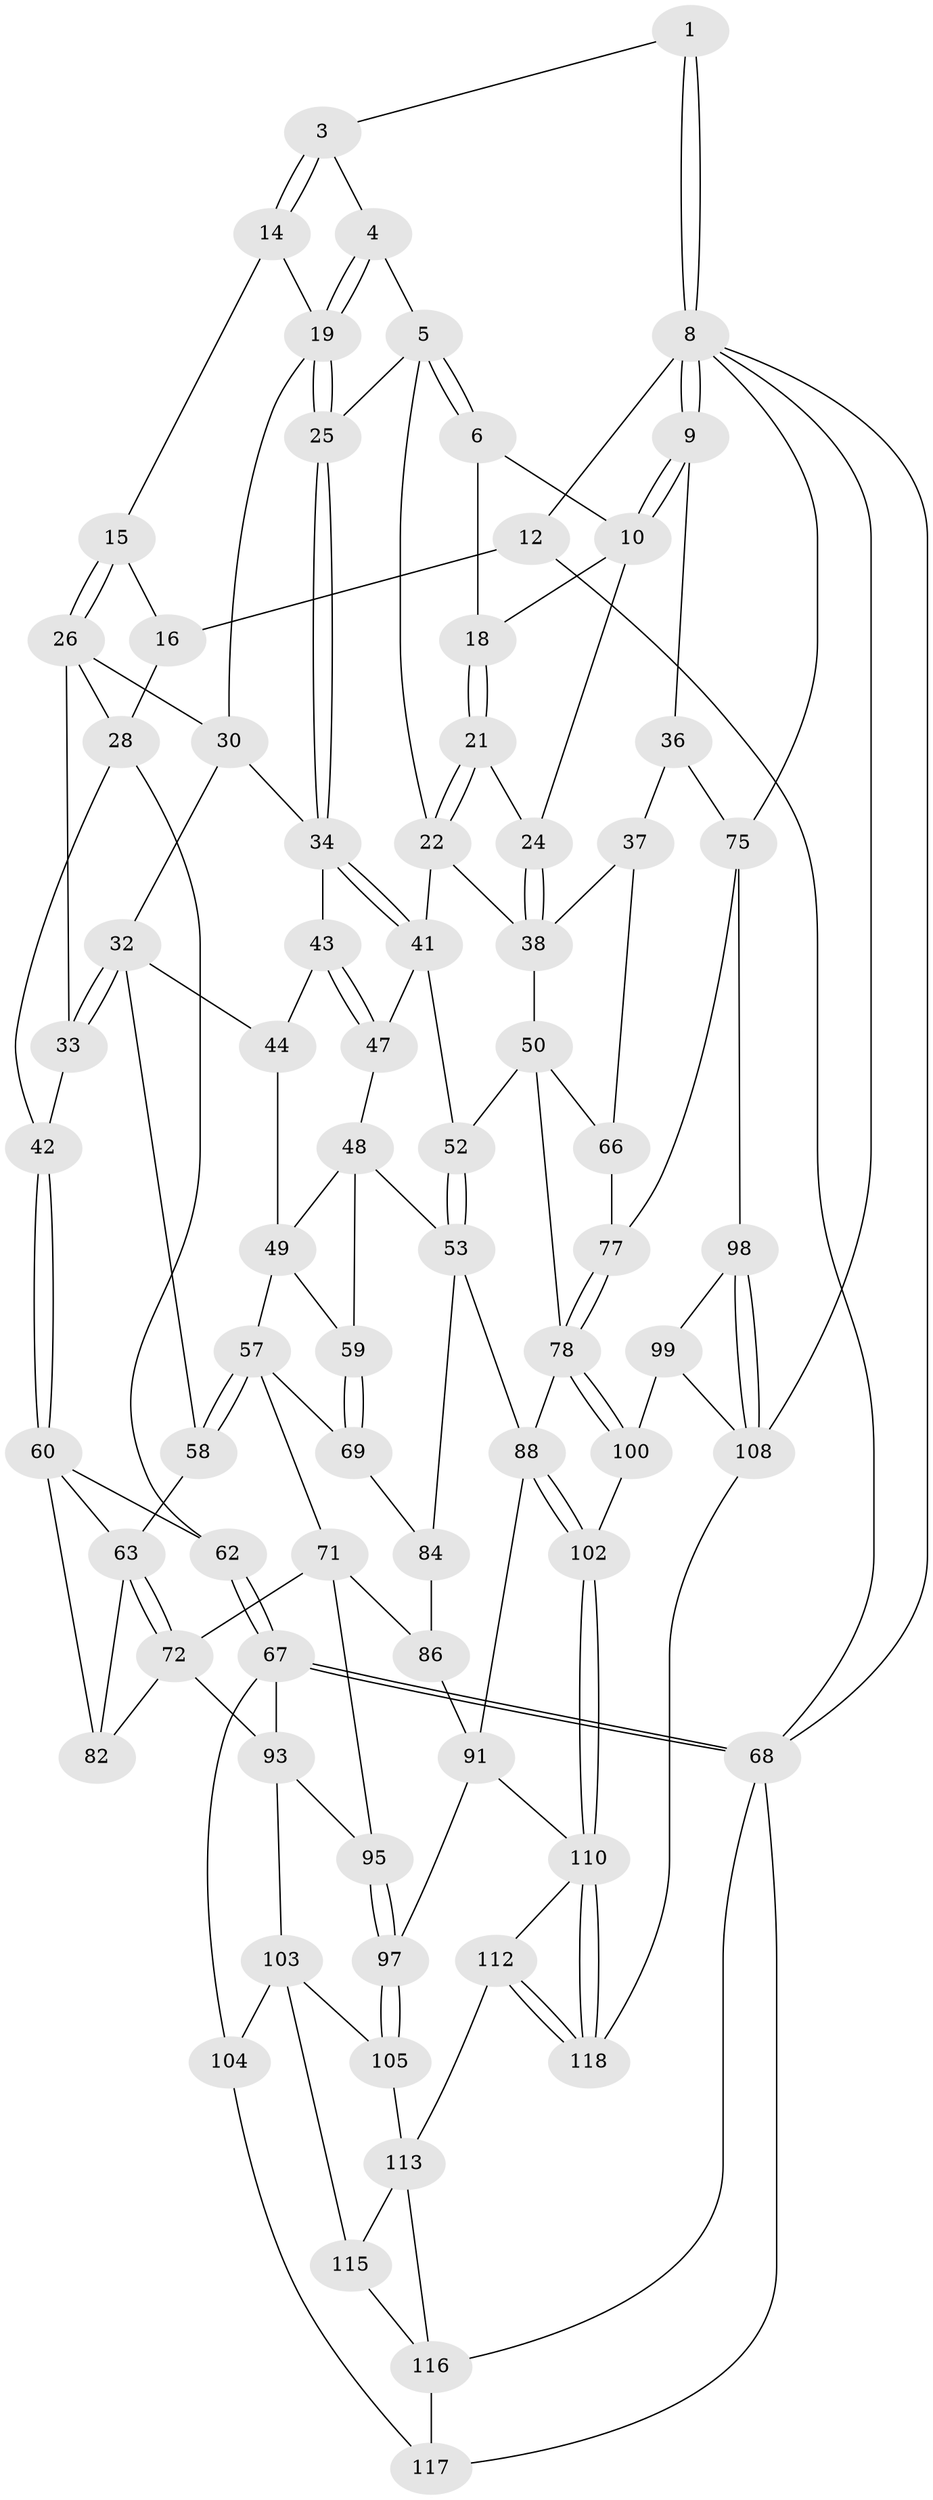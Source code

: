 // Generated by graph-tools (version 1.1) at 2025/52/02/27/25 19:52:39]
// undirected, 75 vertices, 161 edges
graph export_dot {
graph [start="1"]
  node [color=gray90,style=filled];
  1 [pos="+0.7118726594655405+0",super="+2"];
  3 [pos="+0.3317610633773723+0"];
  4 [pos="+0.5066369658125464+0.07633480594155584"];
  5 [pos="+0.6144580317387122+0.08757528085859119",super="+23"];
  6 [pos="+0.6327387372062812+0.06460970138807075",super="+7"];
  8 [pos="+1+0",super="+74"];
  9 [pos="+1+0"];
  10 [pos="+0.9228942897569392+0.09068676964527278",super="+11"];
  12 [pos="+0+0",super="+13"];
  14 [pos="+0.2717285638573182+0.04105937636246245"];
  15 [pos="+0.21426027890857513+0.10206673446138077"];
  16 [pos="+0.10443545308953478+0.05679085661491346",super="+17"];
  18 [pos="+0.7668724723745074+0.12240017865607658"];
  19 [pos="+0.447338755252204+0.1788069001621555",super="+20"];
  21 [pos="+0.773217412202134+0.21896531078928777"];
  22 [pos="+0.7405982128239462+0.2506812188602114",super="+40"];
  24 [pos="+0.8521070699806579+0.20765459727055705"];
  25 [pos="+0.5420455641745332+0.24349251145627054"];
  26 [pos="+0.2045345952142098+0.1252320474352582",super="+27"];
  28 [pos="+0+0.2079407437044273",super="+29"];
  30 [pos="+0.36720961712330574+0.26740738769884626",super="+31"];
  32 [pos="+0.18684229007393838+0.4001618043269318",super="+45"];
  33 [pos="+0.146694968996654+0.3889287409461558"];
  34 [pos="+0.534330532556693+0.31435478073327966",super="+35"];
  36 [pos="+1+0.27140271200577687",super="+73"];
  37 [pos="+1+0.28967042751661415",super="+65"];
  38 [pos="+0.9509572348463405+0.28342014351392475",super="+39"];
  41 [pos="+0.5542630283153379+0.37487978651824255",super="+46"];
  42 [pos="+0.1406389378025227+0.38912052290454535"];
  43 [pos="+0.36706041521853355+0.3494144811968417"];
  44 [pos="+0.31818657151997776+0.3888995301936785"];
  47 [pos="+0.4724997263875036+0.4284531198758374"];
  48 [pos="+0.4416731485038086+0.45484465044645833",super="+55"];
  49 [pos="+0.3831627835268145+0.4779690737074971",super="+56"];
  50 [pos="+0.7955857827414551+0.4584572022322881",super="+51"];
  52 [pos="+0.586256410803993+0.5701384548174282"];
  53 [pos="+0.5275483731491496+0.6322430981760111",super="+54"];
  57 [pos="+0.2721967257021449+0.5420996108265514",super="+70"];
  58 [pos="+0.23021942884098495+0.4910118381618981"];
  59 [pos="+0.38915447781193235+0.5314237871041991"];
  60 [pos="+0.12196922565493049+0.4014859100964267",super="+61"];
  62 [pos="+0+0.5479822065157061"];
  63 [pos="+0.1755008312018726+0.5438518141866102",super="+64"];
  66 [pos="+0.8602393110128922+0.490737028202233",super="+76"];
  67 [pos="+0+0.7990084436057571",super="+94"];
  68 [pos="+0+1",super="+119"];
  69 [pos="+0.3463038670372722+0.6129207751783372"];
  71 [pos="+0.2602892761384495+0.640511579981779",super="+87"];
  72 [pos="+0.18801764212269312+0.6623097607904718",super="+83"];
  75 [pos="+1+0.7076875072508779",super="+80"];
  77 [pos="+0.7805298972540365+0.6896151475980745",super="+81"];
  78 [pos="+0.7762314540050577+0.692868238274706",super="+79"];
  82 [pos="+0.11325043462091426+0.5907453986007861"];
  84 [pos="+0.42963114802566477+0.6284230245992855",super="+85"];
  86 [pos="+0.34608700700365436+0.6958281032519912",super="+90"];
  88 [pos="+0.6151799429679002+0.7968879352929356",super="+89"];
  91 [pos="+0.41021108916461235+0.8383495970712043",super="+92"];
  93 [pos="+0.1526409703939899+0.6821468156871889",super="+96"];
  95 [pos="+0.28154860337742654+0.7178321265263953"];
  97 [pos="+0.3316894793911763+0.8410748163781473"];
  98 [pos="+1+0.7109314852597277"];
  99 [pos="+0.883221116679444+0.7568604489528118",super="+107"];
  100 [pos="+0.7819840979816024+0.7225689044552265",super="+101"];
  102 [pos="+0.6778283878642695+0.8573897713045701"];
  103 [pos="+0.2125753086949447+0.837284735135565",super="+106"];
  104 [pos="+0.048306442785269424+0.838478159804261"];
  105 [pos="+0.2791629381674554+0.8694798810937212"];
  108 [pos="+0.9045523660079464+0.9191144257794348",super="+109"];
  110 [pos="+0.6749756643035367+0.9003772661585224",super="+111"];
  112 [pos="+0.4210231404921359+1"];
  113 [pos="+0.40664670400638475+1",super="+114"];
  115 [pos="+0.22591496832576968+0.9300580336943327"];
  116 [pos="+0.17289061456805802+0.9878430512745923",super="+120"];
  117 [pos="+0.11153271206869957+0.92760069800178"];
  118 [pos="+0.8331283790287332+1"];
  1 -- 8;
  1 -- 8;
  1 -- 3;
  3 -- 4;
  3 -- 14;
  3 -- 14;
  4 -- 5;
  4 -- 19;
  4 -- 19;
  5 -- 6;
  5 -- 6;
  5 -- 25;
  5 -- 22;
  6 -- 18;
  6 -- 10;
  8 -- 9;
  8 -- 9;
  8 -- 12;
  8 -- 75;
  8 -- 68;
  8 -- 108;
  9 -- 10;
  9 -- 10;
  9 -- 36;
  10 -- 24;
  10 -- 18;
  12 -- 68;
  12 -- 16 [weight=2];
  14 -- 15;
  14 -- 19;
  15 -- 16;
  15 -- 26;
  15 -- 26;
  16 -- 28;
  18 -- 21;
  18 -- 21;
  19 -- 25;
  19 -- 25;
  19 -- 30;
  21 -- 22;
  21 -- 22;
  21 -- 24;
  22 -- 41;
  22 -- 38;
  24 -- 38;
  24 -- 38;
  25 -- 34;
  25 -- 34;
  26 -- 33;
  26 -- 28;
  26 -- 30;
  28 -- 42;
  28 -- 62;
  30 -- 34;
  30 -- 32;
  32 -- 33;
  32 -- 33;
  32 -- 58;
  32 -- 44;
  33 -- 42;
  34 -- 41;
  34 -- 41;
  34 -- 43;
  36 -- 37 [weight=2];
  36 -- 75;
  37 -- 38;
  37 -- 66;
  38 -- 50;
  41 -- 52;
  41 -- 47;
  42 -- 60;
  42 -- 60;
  43 -- 44;
  43 -- 47;
  43 -- 47;
  44 -- 49;
  47 -- 48;
  48 -- 49;
  48 -- 59;
  48 -- 53;
  49 -- 59;
  49 -- 57;
  50 -- 66;
  50 -- 52;
  50 -- 78;
  52 -- 53;
  52 -- 53;
  53 -- 84;
  53 -- 88;
  57 -- 58;
  57 -- 58;
  57 -- 69;
  57 -- 71;
  58 -- 63;
  59 -- 69;
  59 -- 69;
  60 -- 82;
  60 -- 62;
  60 -- 63;
  62 -- 67;
  62 -- 67;
  63 -- 72;
  63 -- 72;
  63 -- 82;
  66 -- 77 [weight=2];
  67 -- 68;
  67 -- 68;
  67 -- 104;
  67 -- 93;
  68 -- 117;
  68 -- 116;
  69 -- 84;
  71 -- 72;
  71 -- 95;
  71 -- 86;
  72 -- 82;
  72 -- 93;
  75 -- 98;
  75 -- 77;
  77 -- 78;
  77 -- 78;
  78 -- 100;
  78 -- 100;
  78 -- 88;
  84 -- 86 [weight=2];
  86 -- 91;
  88 -- 102;
  88 -- 102;
  88 -- 91;
  91 -- 97;
  91 -- 110;
  93 -- 103;
  93 -- 95;
  95 -- 97;
  95 -- 97;
  97 -- 105;
  97 -- 105;
  98 -- 99;
  98 -- 108;
  98 -- 108;
  99 -- 100 [weight=2];
  99 -- 108;
  100 -- 102;
  102 -- 110;
  102 -- 110;
  103 -- 104;
  103 -- 105;
  103 -- 115;
  104 -- 117;
  105 -- 113;
  108 -- 118;
  110 -- 118;
  110 -- 118;
  110 -- 112;
  112 -- 113;
  112 -- 118;
  112 -- 118;
  113 -- 115;
  113 -- 116;
  115 -- 116;
  116 -- 117;
}
